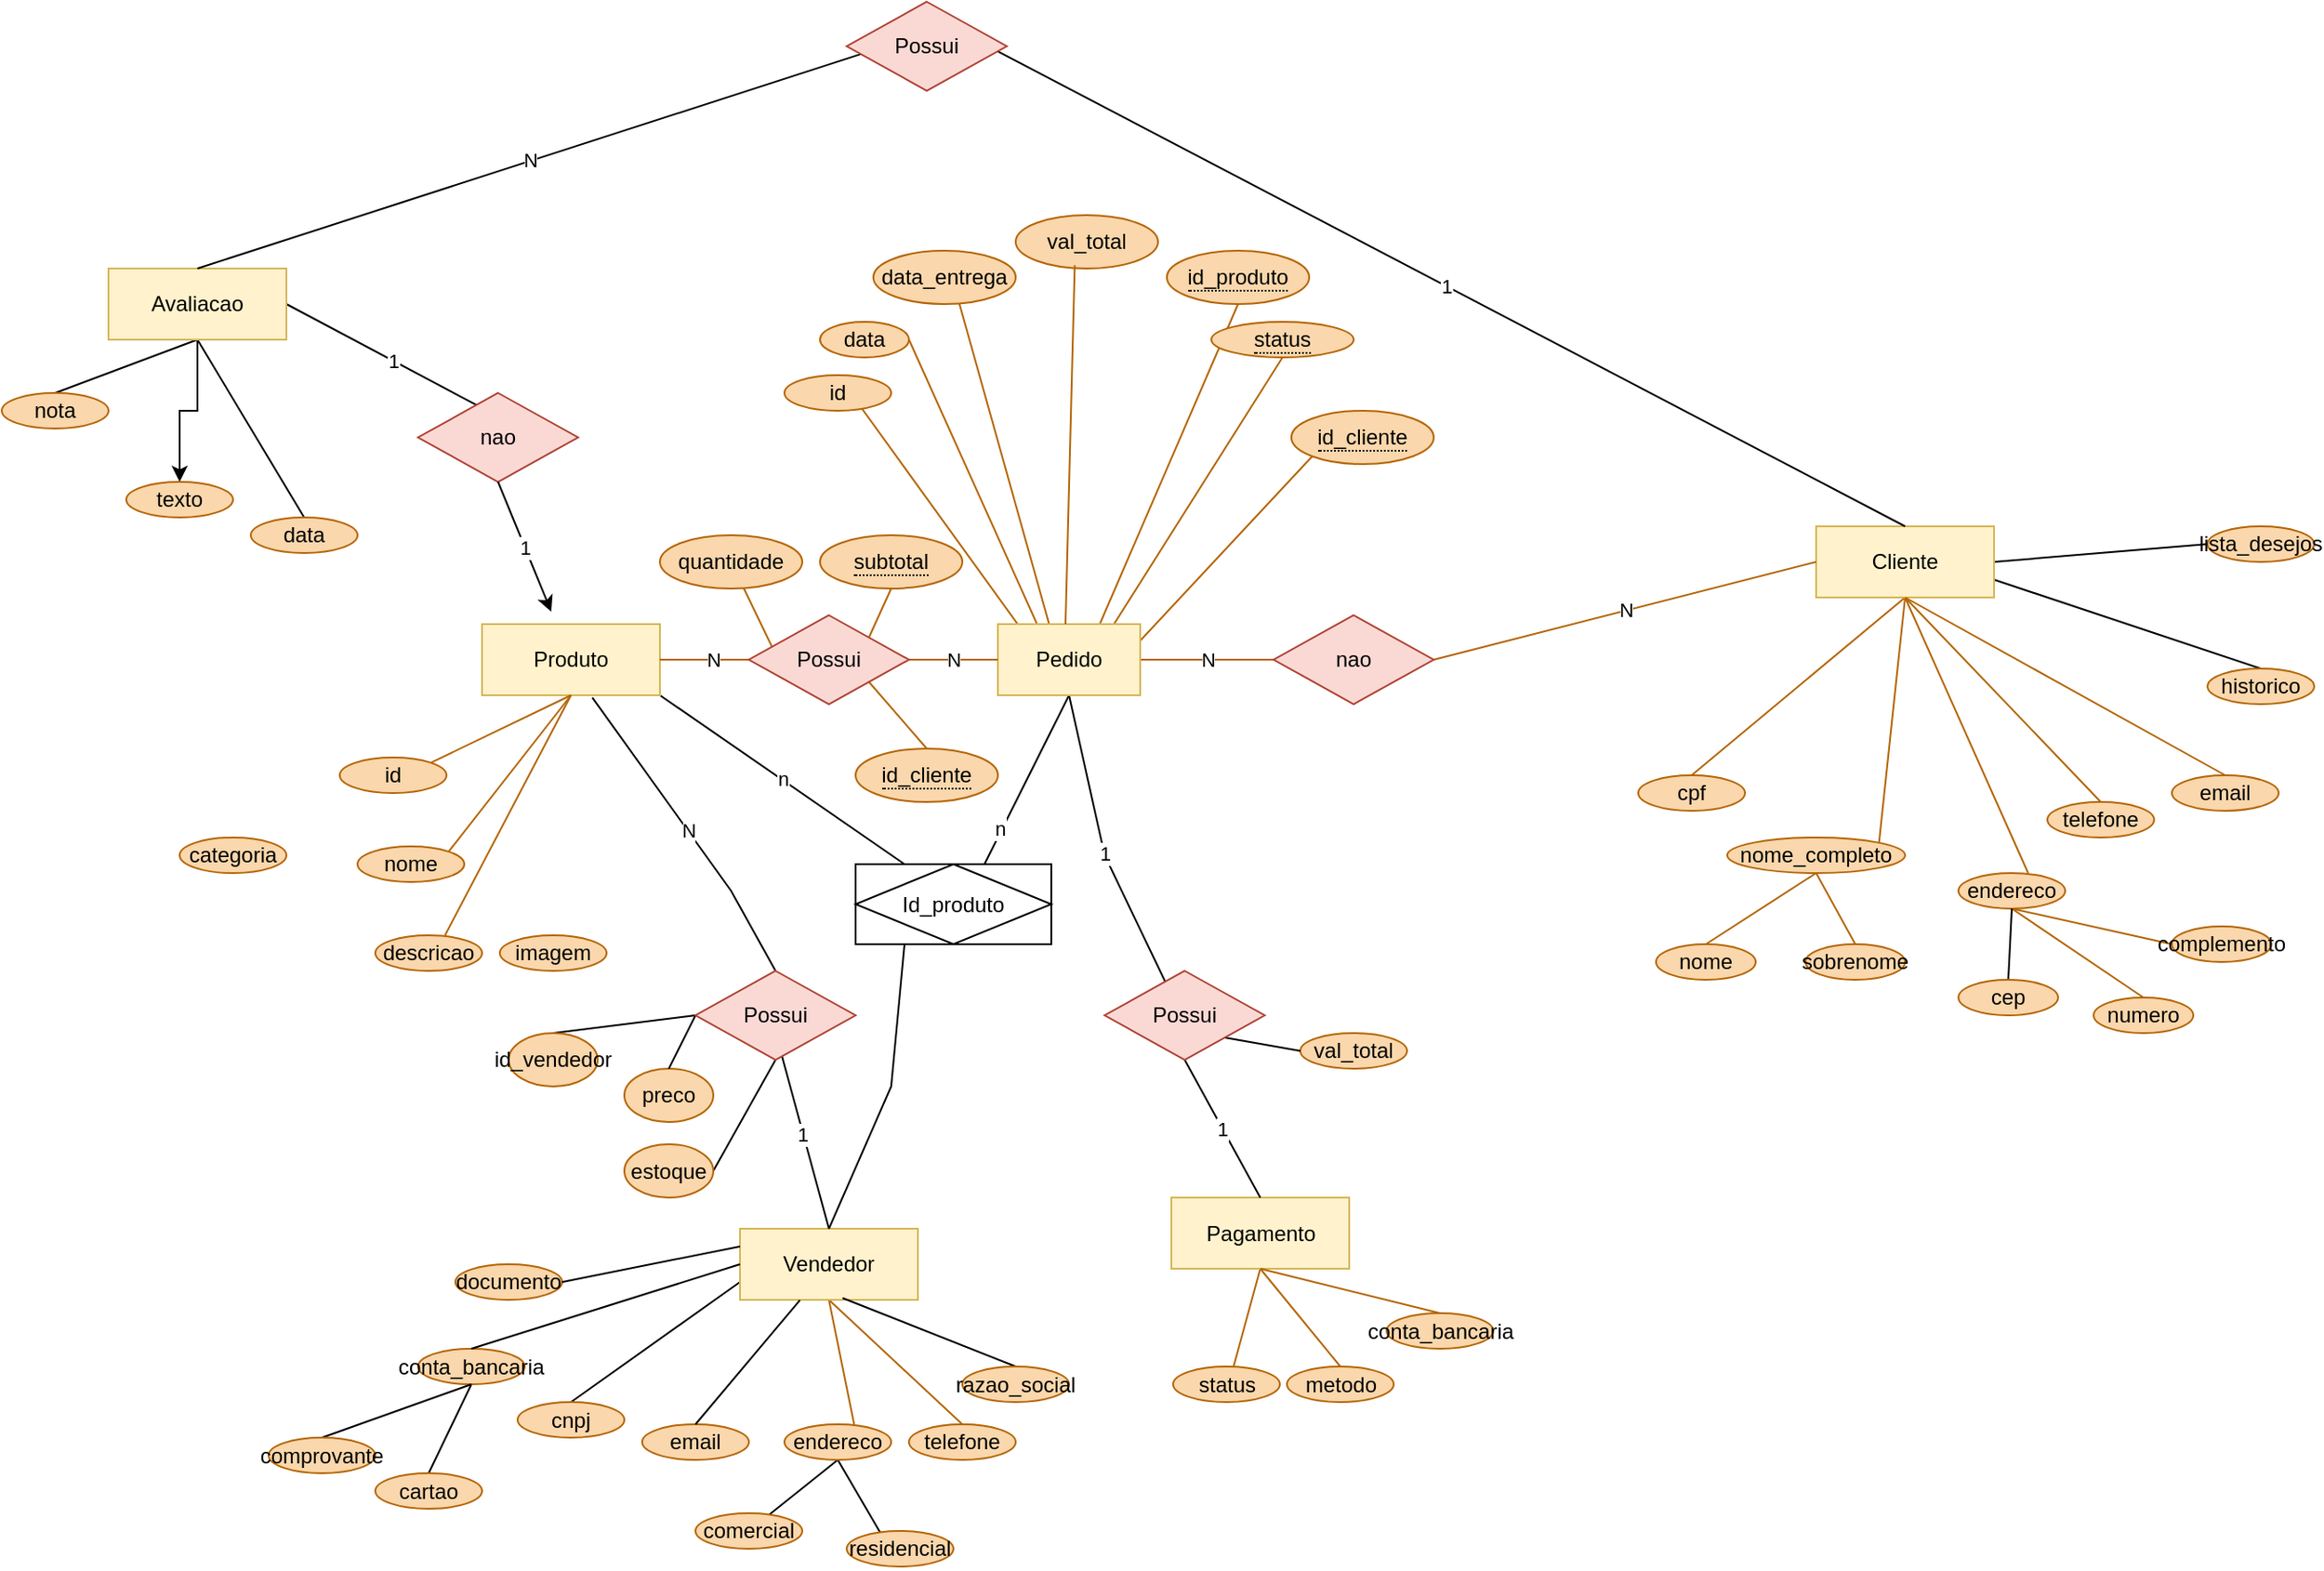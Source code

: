 <mxfile version="28.0.9">
  <diagram name="Página-1" id="e4Tl7MBycEwpcwEomKlD">
    <mxGraphModel dx="1603" dy="917" grid="1" gridSize="10" guides="1" tooltips="1" connect="1" arrows="1" fold="1" page="1" pageScale="1" pageWidth="827" pageHeight="1169" math="0" shadow="0">
      <root>
        <mxCell id="0" />
        <mxCell id="1" parent="0" />
        <mxCell id="Q8Y287YrC9rMIxVzbddP-2" style="rounded=0;orthogonalLoop=1;jettySize=auto;html=1;exitX=0.5;exitY=1;exitDx=0;exitDy=0;entryX=1;entryY=0;entryDx=0;entryDy=0;endArrow=none;endFill=0;fillColor=#fad7ac;strokeColor=#b46504;" edge="1" parent="1" source="Q8Y287YrC9rMIxVzbddP-3" target="Q8Y287YrC9rMIxVzbddP-4">
          <mxGeometry relative="1" as="geometry" />
        </mxCell>
        <mxCell id="Q8Y287YrC9rMIxVzbddP-163" value="n" style="rounded=0;orthogonalLoop=1;jettySize=auto;html=1;exitX=1;exitY=1;exitDx=0;exitDy=0;entryX=0.25;entryY=0;entryDx=0;entryDy=0;endArrow=none;endFill=0;" edge="1" parent="1" source="Q8Y287YrC9rMIxVzbddP-3" target="Q8Y287YrC9rMIxVzbddP-175">
          <mxGeometry relative="1" as="geometry">
            <mxPoint x="665" y="555" as="targetPoint" />
          </mxGeometry>
        </mxCell>
        <mxCell id="Q8Y287YrC9rMIxVzbddP-3" value="Produto" style="whiteSpace=wrap;html=1;align=center;fillColor=#fff2cc;strokeColor=#d6b656;" vertex="1" parent="1">
          <mxGeometry x="450" y="410" width="100" height="40" as="geometry" />
        </mxCell>
        <mxCell id="Q8Y287YrC9rMIxVzbddP-4" value="nome" style="ellipse;whiteSpace=wrap;html=1;align=center;fillColor=#fad7ac;strokeColor=#b46504;" vertex="1" parent="1">
          <mxGeometry x="380" y="535" width="60" height="20" as="geometry" />
        </mxCell>
        <mxCell id="Q8Y287YrC9rMIxVzbddP-5" value="descricao" style="ellipse;whiteSpace=wrap;html=1;align=center;fillColor=#fad7ac;strokeColor=#b46504;" vertex="1" parent="1">
          <mxGeometry x="390" y="585" width="60" height="20" as="geometry" />
        </mxCell>
        <mxCell id="Q8Y287YrC9rMIxVzbddP-6" value="preco" style="ellipse;whiteSpace=wrap;html=1;align=center;fillColor=#fad7ac;strokeColor=#b46504;direction=south;" vertex="1" parent="1">
          <mxGeometry x="530" y="660" width="50" height="30" as="geometry" />
        </mxCell>
        <mxCell id="Q8Y287YrC9rMIxVzbddP-7" style="rounded=0;orthogonalLoop=1;jettySize=auto;html=1;exitX=0.5;exitY=1;exitDx=0;exitDy=0;entryX=0.653;entryY=0;entryDx=0;entryDy=0;entryPerimeter=0;endArrow=none;endFill=0;fillColor=#fad7ac;strokeColor=#b46504;" edge="1" parent="1" source="Q8Y287YrC9rMIxVzbddP-3" target="Q8Y287YrC9rMIxVzbddP-5">
          <mxGeometry relative="1" as="geometry" />
        </mxCell>
        <mxCell id="Q8Y287YrC9rMIxVzbddP-8" style="rounded=0;orthogonalLoop=1;jettySize=auto;html=1;exitX=0.5;exitY=1;exitDx=0;exitDy=0;endArrow=none;endFill=0;entryX=1;entryY=0;entryDx=0;entryDy=0;fillColor=#fad7ac;strokeColor=#b46504;" edge="1" parent="1" source="Q8Y287YrC9rMIxVzbddP-3" target="Q8Y287YrC9rMIxVzbddP-59">
          <mxGeometry relative="1" as="geometry">
            <mxPoint x="380" y="480" as="targetPoint" />
          </mxGeometry>
        </mxCell>
        <mxCell id="Q8Y287YrC9rMIxVzbddP-9" style="rounded=0;orthogonalLoop=1;jettySize=auto;html=1;exitX=0.5;exitY=1;exitDx=0;exitDy=0;entryX=1;entryY=0;entryDx=0;entryDy=0;endArrow=none;endFill=0;fillColor=#fad7ac;strokeColor=#b46504;" edge="1" parent="1" source="Q8Y287YrC9rMIxVzbddP-13" target="Q8Y287YrC9rMIxVzbddP-16">
          <mxGeometry relative="1" as="geometry" />
        </mxCell>
        <mxCell id="Q8Y287YrC9rMIxVzbddP-10" style="rounded=0;orthogonalLoop=1;jettySize=auto;html=1;exitX=0.5;exitY=1;exitDx=0;exitDy=0;entryX=0.653;entryY=0;entryDx=0;entryDy=0;entryPerimeter=0;endArrow=none;endFill=0;fillColor=#fad7ac;strokeColor=#b46504;" edge="1" parent="1" source="Q8Y287YrC9rMIxVzbddP-13" target="Q8Y287YrC9rMIxVzbddP-19">
          <mxGeometry relative="1" as="geometry" />
        </mxCell>
        <mxCell id="Q8Y287YrC9rMIxVzbddP-11" style="rounded=0;orthogonalLoop=1;jettySize=auto;html=1;exitX=0.5;exitY=1;exitDx=0;exitDy=0;entryX=0.5;entryY=0;entryDx=0;entryDy=0;endArrow=none;endFill=0;fillColor=#fad7ac;strokeColor=#b46504;" edge="1" parent="1" source="Q8Y287YrC9rMIxVzbddP-13" target="Q8Y287YrC9rMIxVzbddP-21">
          <mxGeometry relative="1" as="geometry" />
        </mxCell>
        <mxCell id="Q8Y287YrC9rMIxVzbddP-12" style="rounded=0;orthogonalLoop=1;jettySize=auto;html=1;exitX=0.5;exitY=1;exitDx=0;exitDy=0;entryX=0.5;entryY=0;entryDx=0;entryDy=0;endArrow=none;endFill=0;fillColor=#fad7ac;strokeColor=#b46504;" edge="1" parent="1" source="Q8Y287YrC9rMIxVzbddP-13" target="Q8Y287YrC9rMIxVzbddP-20">
          <mxGeometry relative="1" as="geometry" />
        </mxCell>
        <mxCell id="Q8Y287YrC9rMIxVzbddP-173" style="rounded=0;orthogonalLoop=1;jettySize=auto;html=1;exitX=1;exitY=0.5;exitDx=0;exitDy=0;entryX=0;entryY=0.5;entryDx=0;entryDy=0;endArrow=none;endFill=0;" edge="1" parent="1" source="Q8Y287YrC9rMIxVzbddP-13" target="Q8Y287YrC9rMIxVzbddP-171">
          <mxGeometry relative="1" as="geometry" />
        </mxCell>
        <mxCell id="Q8Y287YrC9rMIxVzbddP-174" style="rounded=0;orthogonalLoop=1;jettySize=auto;html=1;exitX=1;exitY=0.75;exitDx=0;exitDy=0;entryX=0.5;entryY=0;entryDx=0;entryDy=0;endArrow=none;endFill=0;" edge="1" parent="1" source="Q8Y287YrC9rMIxVzbddP-13" target="Q8Y287YrC9rMIxVzbddP-170">
          <mxGeometry relative="1" as="geometry" />
        </mxCell>
        <mxCell id="Q8Y287YrC9rMIxVzbddP-13" value="Cliente" style="whiteSpace=wrap;html=1;align=center;fillColor=#fff2cc;strokeColor=#d6b656;" vertex="1" parent="1">
          <mxGeometry x="1200" y="355" width="100" height="40" as="geometry" />
        </mxCell>
        <mxCell id="Q8Y287YrC9rMIxVzbddP-14" style="rounded=0;orthogonalLoop=1;jettySize=auto;html=1;exitX=0.5;exitY=1;exitDx=0;exitDy=0;entryX=0.5;entryY=0;entryDx=0;entryDy=0;endArrow=none;endFill=0;fillColor=#fad7ac;strokeColor=#b46504;" edge="1" parent="1" source="Q8Y287YrC9rMIxVzbddP-16" target="Q8Y287YrC9rMIxVzbddP-22">
          <mxGeometry relative="1" as="geometry" />
        </mxCell>
        <mxCell id="Q8Y287YrC9rMIxVzbddP-15" style="rounded=0;orthogonalLoop=1;jettySize=auto;html=1;exitX=0.5;exitY=1;exitDx=0;exitDy=0;entryX=0.5;entryY=0;entryDx=0;entryDy=0;endArrow=none;endFill=0;fillColor=#fad7ac;strokeColor=#b46504;" edge="1" parent="1" source="Q8Y287YrC9rMIxVzbddP-16" target="Q8Y287YrC9rMIxVzbddP-23">
          <mxGeometry relative="1" as="geometry" />
        </mxCell>
        <mxCell id="Q8Y287YrC9rMIxVzbddP-16" value="nome_completo" style="ellipse;whiteSpace=wrap;html=1;align=center;fillColor=#fad7ac;strokeColor=#b46504;" vertex="1" parent="1">
          <mxGeometry x="1150" y="530" width="100" height="20" as="geometry" />
        </mxCell>
        <mxCell id="Q8Y287YrC9rMIxVzbddP-17" style="rounded=0;orthogonalLoop=1;jettySize=auto;html=1;exitX=0.5;exitY=1;exitDx=0;exitDy=0;entryX=0.5;entryY=0;entryDx=0;entryDy=0;endArrow=none;endFill=0;fillColor=#fad7ac;strokeColor=#b46504;" edge="1" parent="1" source="Q8Y287YrC9rMIxVzbddP-19" target="Q8Y287YrC9rMIxVzbddP-26">
          <mxGeometry relative="1" as="geometry" />
        </mxCell>
        <mxCell id="Q8Y287YrC9rMIxVzbddP-18" style="rounded=0;orthogonalLoop=1;jettySize=auto;html=1;exitX=0.5;exitY=1;exitDx=0;exitDy=0;entryX=0;entryY=0.5;entryDx=0;entryDy=0;endArrow=none;endFill=0;fillColor=#fad7ac;strokeColor=#b46504;" edge="1" parent="1" source="Q8Y287YrC9rMIxVzbddP-19" target="Q8Y287YrC9rMIxVzbddP-25">
          <mxGeometry relative="1" as="geometry" />
        </mxCell>
        <mxCell id="Q8Y287YrC9rMIxVzbddP-19" value="endereco" style="ellipse;whiteSpace=wrap;html=1;align=center;fillColor=#fad7ac;strokeColor=#b46504;" vertex="1" parent="1">
          <mxGeometry x="1280" y="550" width="60" height="20" as="geometry" />
        </mxCell>
        <mxCell id="Q8Y287YrC9rMIxVzbddP-20" value="telefone" style="ellipse;whiteSpace=wrap;html=1;align=center;fillColor=#fad7ac;strokeColor=#b46504;" vertex="1" parent="1">
          <mxGeometry x="1330" y="510" width="60" height="20" as="geometry" />
        </mxCell>
        <mxCell id="Q8Y287YrC9rMIxVzbddP-21" value="cpf" style="ellipse;whiteSpace=wrap;html=1;align=center;fillColor=#fad7ac;strokeColor=#b46504;" vertex="1" parent="1">
          <mxGeometry x="1100" y="495" width="60" height="20" as="geometry" />
        </mxCell>
        <mxCell id="Q8Y287YrC9rMIxVzbddP-22" value="nome" style="ellipse;whiteSpace=wrap;html=1;align=center;fillColor=#fad7ac;strokeColor=#b46504;" vertex="1" parent="1">
          <mxGeometry x="1110" y="590" width="56" height="20" as="geometry" />
        </mxCell>
        <mxCell id="Q8Y287YrC9rMIxVzbddP-23" value="sobrenome" style="ellipse;whiteSpace=wrap;html=1;align=center;fillColor=#fad7ac;strokeColor=#b46504;" vertex="1" parent="1">
          <mxGeometry x="1194" y="590" width="56" height="20" as="geometry" />
        </mxCell>
        <mxCell id="Q8Y287YrC9rMIxVzbddP-132" style="rounded=0;orthogonalLoop=1;jettySize=auto;html=1;exitX=0.5;exitY=0;exitDx=0;exitDy=0;entryX=0.5;entryY=1;entryDx=0;entryDy=0;endArrow=none;endFill=0;" edge="1" parent="1" source="Q8Y287YrC9rMIxVzbddP-24" target="Q8Y287YrC9rMIxVzbddP-19">
          <mxGeometry relative="1" as="geometry" />
        </mxCell>
        <mxCell id="Q8Y287YrC9rMIxVzbddP-24" value="cep" style="ellipse;whiteSpace=wrap;html=1;align=center;fillColor=#fad7ac;strokeColor=#b46504;" vertex="1" parent="1">
          <mxGeometry x="1280" y="610" width="56" height="20" as="geometry" />
        </mxCell>
        <mxCell id="Q8Y287YrC9rMIxVzbddP-25" value="complemento" style="ellipse;whiteSpace=wrap;html=1;align=center;fillColor=#fad7ac;strokeColor=#b46504;" vertex="1" parent="1">
          <mxGeometry x="1400" y="580" width="56" height="20" as="geometry" />
        </mxCell>
        <mxCell id="Q8Y287YrC9rMIxVzbddP-26" value="numero" style="ellipse;whiteSpace=wrap;html=1;align=center;fillColor=#fad7ac;strokeColor=#b46504;" vertex="1" parent="1">
          <mxGeometry x="1356" y="620" width="56" height="20" as="geometry" />
        </mxCell>
        <mxCell id="Q8Y287YrC9rMIxVzbddP-28" value="email" style="ellipse;whiteSpace=wrap;html=1;align=center;fillColor=#fad7ac;strokeColor=#b46504;" vertex="1" parent="1">
          <mxGeometry x="1400" y="495" width="60" height="20" as="geometry" />
        </mxCell>
        <mxCell id="Q8Y287YrC9rMIxVzbddP-29" style="rounded=0;orthogonalLoop=1;jettySize=auto;html=1;exitX=0.5;exitY=1;exitDx=0;exitDy=0;endArrow=none;endFill=0;fillColor=#fad7ac;strokeColor=#b46504;entryX=0.5;entryY=0;entryDx=0;entryDy=0;" edge="1" parent="1" source="Q8Y287YrC9rMIxVzbddP-13" target="Q8Y287YrC9rMIxVzbddP-28">
          <mxGeometry relative="1" as="geometry">
            <mxPoint x="1232" y="462" as="targetPoint" />
          </mxGeometry>
        </mxCell>
        <mxCell id="Q8Y287YrC9rMIxVzbddP-30" style="rounded=0;orthogonalLoop=1;jettySize=auto;html=1;exitX=0.5;exitY=1;exitDx=0;exitDy=0;entryX=0.5;entryY=0;entryDx=0;entryDy=0;endArrow=none;endFill=0;fillColor=#fad7ac;strokeColor=#b46504;" edge="1" parent="1" source="Q8Y287YrC9rMIxVzbddP-37" target="Q8Y287YrC9rMIxVzbddP-38">
          <mxGeometry relative="1" as="geometry" />
        </mxCell>
        <mxCell id="Q8Y287YrC9rMIxVzbddP-31" style="rounded=0;orthogonalLoop=1;jettySize=auto;html=1;exitX=0.5;exitY=1;exitDx=0;exitDy=0;entryX=0.5;entryY=0;entryDx=0;entryDy=0;endArrow=none;endFill=0;fillColor=#fad7ac;strokeColor=#b46504;" edge="1" parent="1" source="Q8Y287YrC9rMIxVzbddP-37" target="Q8Y287YrC9rMIxVzbddP-39">
          <mxGeometry relative="1" as="geometry">
            <mxPoint x="830" y="410" as="targetPoint" />
          </mxGeometry>
        </mxCell>
        <mxCell id="Q8Y287YrC9rMIxVzbddP-32" style="rounded=0;orthogonalLoop=1;jettySize=auto;html=1;exitX=0.5;exitY=1;exitDx=0;exitDy=0;entryX=0.5;entryY=0;entryDx=0;entryDy=0;endArrow=none;endFill=0;fillColor=#fad7ac;strokeColor=#b46504;" edge="1" parent="1" source="Q8Y287YrC9rMIxVzbddP-37" target="Q8Y287YrC9rMIxVzbddP-40">
          <mxGeometry relative="1" as="geometry" />
        </mxCell>
        <mxCell id="Q8Y287YrC9rMIxVzbddP-33" style="rounded=0;orthogonalLoop=1;jettySize=auto;html=1;exitX=0.5;exitY=1;exitDx=0;exitDy=0;entryX=0.5;entryY=1;entryDx=0;entryDy=0;endArrow=none;endFill=0;fillColor=#fad7ac;strokeColor=#b46504;" edge="1" parent="1" source="Q8Y287YrC9rMIxVzbddP-37" target="Q8Y287YrC9rMIxVzbddP-43">
          <mxGeometry relative="1" as="geometry">
            <Array as="points" />
          </mxGeometry>
        </mxCell>
        <mxCell id="Q8Y287YrC9rMIxVzbddP-34" style="rounded=0;orthogonalLoop=1;jettySize=auto;html=1;exitX=0.875;exitY=0.5;exitDx=0;exitDy=0;entryX=0;entryY=1;entryDx=0;entryDy=0;endArrow=none;endFill=0;exitPerimeter=0;fillColor=#fad7ac;strokeColor=#b46504;" edge="1" parent="1" source="Q8Y287YrC9rMIxVzbddP-37" target="Q8Y287YrC9rMIxVzbddP-44">
          <mxGeometry relative="1" as="geometry" />
        </mxCell>
        <mxCell id="Q8Y287YrC9rMIxVzbddP-35" style="rounded=0;orthogonalLoop=1;jettySize=auto;html=1;exitX=0.5;exitY=1;exitDx=0;exitDy=0;entryX=0.5;entryY=1;entryDx=0;entryDy=0;endArrow=none;endFill=0;fillColor=#fad7ac;strokeColor=#b46504;" edge="1" parent="1" source="Q8Y287YrC9rMIxVzbddP-37" target="Q8Y287YrC9rMIxVzbddP-45">
          <mxGeometry relative="1" as="geometry" />
        </mxCell>
        <mxCell id="Q8Y287YrC9rMIxVzbddP-36" value="N" style="rounded=0;orthogonalLoop=1;jettySize=auto;html=1;exitX=1;exitY=0.5;exitDx=0;exitDy=0;entryX=0;entryY=0.5;entryDx=0;entryDy=0;endArrow=none;endFill=0;fillColor=#fad7ac;strokeColor=#b46504;" edge="1" parent="1" source="Q8Y287YrC9rMIxVzbddP-37" target="Q8Y287YrC9rMIxVzbddP-55">
          <mxGeometry relative="1" as="geometry" />
        </mxCell>
        <mxCell id="Q8Y287YrC9rMIxVzbddP-90" value="1" style="rounded=0;orthogonalLoop=1;jettySize=auto;html=1;exitX=0.5;exitY=1;exitDx=0;exitDy=0;entryX=0.432;entryY=0.323;entryDx=0;entryDy=0;endArrow=none;endFill=0;entryPerimeter=0;" edge="1" parent="1" source="Q8Y287YrC9rMIxVzbddP-37" target="Q8Y287YrC9rMIxVzbddP-98">
          <mxGeometry relative="1" as="geometry">
            <Array as="points">
              <mxPoint x="800" y="540" />
            </Array>
          </mxGeometry>
        </mxCell>
        <mxCell id="Q8Y287YrC9rMIxVzbddP-112" value="N" style="rounded=0;orthogonalLoop=1;jettySize=auto;html=1;exitX=0.62;exitY=1.032;exitDx=0;exitDy=0;entryX=0.5;entryY=0;entryDx=0;entryDy=0;endArrow=none;endFill=0;exitPerimeter=0;" edge="1" parent="1" source="Q8Y287YrC9rMIxVzbddP-3" target="Q8Y287YrC9rMIxVzbddP-103">
          <mxGeometry relative="1" as="geometry">
            <Array as="points">
              <mxPoint x="590" y="560" />
            </Array>
          </mxGeometry>
        </mxCell>
        <mxCell id="Q8Y287YrC9rMIxVzbddP-162" value="n" style="rounded=0;orthogonalLoop=1;jettySize=auto;html=1;exitX=0.5;exitY=1;exitDx=0;exitDy=0;entryX=0.636;entryY=0.111;entryDx=0;entryDy=0;endArrow=none;endFill=0;entryPerimeter=0;" edge="1" parent="1" source="Q8Y287YrC9rMIxVzbddP-37" target="Q8Y287YrC9rMIxVzbddP-175">
          <mxGeometry x="0.528" y="-1" relative="1" as="geometry">
            <mxPoint x="755" y="555" as="targetPoint" />
            <mxPoint y="-1" as="offset" />
          </mxGeometry>
        </mxCell>
        <mxCell id="Q8Y287YrC9rMIxVzbddP-37" value="Pedido" style="whiteSpace=wrap;html=1;align=center;fillColor=#fff2cc;strokeColor=#d6b656;" vertex="1" parent="1">
          <mxGeometry x="740" y="410" width="80" height="40" as="geometry" />
        </mxCell>
        <mxCell id="Q8Y287YrC9rMIxVzbddP-38" value="id" style="ellipse;whiteSpace=wrap;html=1;align=center;fillColor=#fad7ac;strokeColor=#b46504;" vertex="1" parent="1">
          <mxGeometry x="620" y="270" width="60" height="20" as="geometry" />
        </mxCell>
        <mxCell id="Q8Y287YrC9rMIxVzbddP-39" value="data" style="ellipse;whiteSpace=wrap;html=1;align=center;fillColor=#fad7ac;strokeColor=#b46504;direction=south;" vertex="1" parent="1">
          <mxGeometry x="640" y="240" width="50" height="20" as="geometry" />
        </mxCell>
        <mxCell id="Q8Y287YrC9rMIxVzbddP-40" value="data_entrega" style="ellipse;whiteSpace=wrap;html=1;align=center;fillColor=#fad7ac;strokeColor=#b46504;" vertex="1" parent="1">
          <mxGeometry x="670" y="200" width="80" height="30" as="geometry" />
        </mxCell>
        <mxCell id="Q8Y287YrC9rMIxVzbddP-41" value="val_total" style="ellipse;whiteSpace=wrap;html=1;align=center;fillColor=#fad7ac;strokeColor=#b46504;" vertex="1" parent="1">
          <mxGeometry x="750" y="180" width="80" height="30" as="geometry" />
        </mxCell>
        <mxCell id="Q8Y287YrC9rMIxVzbddP-42" value="quantidade" style="ellipse;whiteSpace=wrap;html=1;align=center;fillColor=#fad7ac;strokeColor=#b46504;" vertex="1" parent="1">
          <mxGeometry x="550" y="360" width="80" height="30" as="geometry" />
        </mxCell>
        <mxCell id="Q8Y287YrC9rMIxVzbddP-43" value="&lt;span style=&quot;border-bottom: 1px dotted&quot;&gt;status&lt;/span&gt;" style="ellipse;whiteSpace=wrap;html=1;align=center;fillColor=#fad7ac;strokeColor=#b46504;" vertex="1" parent="1">
          <mxGeometry x="860" y="240" width="80" height="20" as="geometry" />
        </mxCell>
        <mxCell id="Q8Y287YrC9rMIxVzbddP-44" value="&lt;span style=&quot;border-bottom: 1px dotted&quot;&gt;id_cliente&lt;/span&gt;" style="ellipse;whiteSpace=wrap;html=1;align=center;fillColor=#fad7ac;strokeColor=#b46504;" vertex="1" parent="1">
          <mxGeometry x="905" y="290" width="80" height="30" as="geometry" />
        </mxCell>
        <mxCell id="Q8Y287YrC9rMIxVzbddP-45" value="&lt;span style=&quot;border-bottom: 1px dotted&quot;&gt;id_produto&lt;/span&gt;" style="ellipse;whiteSpace=wrap;html=1;align=center;fillColor=#fad7ac;strokeColor=#b46504;" vertex="1" parent="1">
          <mxGeometry x="835" y="200" width="80" height="30" as="geometry" />
        </mxCell>
        <mxCell id="Q8Y287YrC9rMIxVzbddP-46" style="rounded=0;orthogonalLoop=1;jettySize=auto;html=1;entryX=0.415;entryY=0.94;entryDx=0;entryDy=0;entryPerimeter=0;endArrow=none;endFill=0;fillColor=#fad7ac;strokeColor=#b46504;" edge="1" parent="1" target="Q8Y287YrC9rMIxVzbddP-41">
          <mxGeometry relative="1" as="geometry">
            <mxPoint x="778" y="410" as="sourcePoint" />
          </mxGeometry>
        </mxCell>
        <mxCell id="Q8Y287YrC9rMIxVzbddP-47" value="N" style="rounded=0;orthogonalLoop=1;jettySize=auto;html=1;exitX=1;exitY=0.5;exitDx=0;exitDy=0;entryX=0;entryY=0.5;entryDx=0;entryDy=0;endArrow=none;endFill=0;fillColor=#fad7ac;strokeColor=#b46504;" edge="1" parent="1" source="Q8Y287YrC9rMIxVzbddP-53" target="Q8Y287YrC9rMIxVzbddP-37">
          <mxGeometry relative="1" as="geometry" />
        </mxCell>
        <mxCell id="Q8Y287YrC9rMIxVzbddP-48" value="N" style="rounded=0;orthogonalLoop=1;jettySize=auto;html=1;exitX=0;exitY=0.5;exitDx=0;exitDy=0;entryX=1;entryY=0.5;entryDx=0;entryDy=0;endArrow=none;endFill=0;fillColor=#fad7ac;strokeColor=#b46504;" edge="1" parent="1" source="Q8Y287YrC9rMIxVzbddP-53" target="Q8Y287YrC9rMIxVzbddP-3">
          <mxGeometry x="-0.2" relative="1" as="geometry">
            <Array as="points">
              <mxPoint x="580" y="430" />
            </Array>
            <mxPoint as="offset" />
          </mxGeometry>
        </mxCell>
        <mxCell id="Q8Y287YrC9rMIxVzbddP-50" style="rounded=0;orthogonalLoop=1;jettySize=auto;html=1;exitX=0;exitY=1;exitDx=0;exitDy=0;endArrow=none;endFill=0;fillColor=#fad7ac;strokeColor=#b46504;" edge="1" parent="1" source="Q8Y287YrC9rMIxVzbddP-53" target="Q8Y287YrC9rMIxVzbddP-42">
          <mxGeometry relative="1" as="geometry" />
        </mxCell>
        <mxCell id="Q8Y287YrC9rMIxVzbddP-51" style="rounded=0;orthogonalLoop=1;jettySize=auto;html=1;exitX=1;exitY=1;exitDx=0;exitDy=0;entryX=0.5;entryY=0;entryDx=0;entryDy=0;endArrow=none;endFill=0;fillColor=#fad7ac;strokeColor=#b46504;" edge="1" parent="1" source="Q8Y287YrC9rMIxVzbddP-53" target="Q8Y287YrC9rMIxVzbddP-57">
          <mxGeometry relative="1" as="geometry" />
        </mxCell>
        <mxCell id="Q8Y287YrC9rMIxVzbddP-52" style="rounded=0;orthogonalLoop=1;jettySize=auto;html=1;exitX=1;exitY=0;exitDx=0;exitDy=0;entryX=0.5;entryY=1;entryDx=0;entryDy=0;endArrow=none;endFill=0;fillColor=#fad7ac;strokeColor=#b46504;" edge="1" parent="1" source="Q8Y287YrC9rMIxVzbddP-53" target="Q8Y287YrC9rMIxVzbddP-58">
          <mxGeometry relative="1" as="geometry" />
        </mxCell>
        <mxCell id="Q8Y287YrC9rMIxVzbddP-53" value="Possui" style="shape=rhombus;perimeter=rhombusPerimeter;whiteSpace=wrap;html=1;align=center;fillColor=#fad9d5;strokeColor=#ae4132;" vertex="1" parent="1">
          <mxGeometry x="600" y="405" width="90" height="50" as="geometry" />
        </mxCell>
        <mxCell id="Q8Y287YrC9rMIxVzbddP-54" value="N" style="rounded=0;orthogonalLoop=1;jettySize=auto;html=1;exitX=1;exitY=0.5;exitDx=0;exitDy=0;entryX=0;entryY=0.5;entryDx=0;entryDy=0;endArrow=none;endFill=0;fillColor=#fad7ac;strokeColor=#b46504;" edge="1" parent="1" source="Q8Y287YrC9rMIxVzbddP-55" target="Q8Y287YrC9rMIxVzbddP-13">
          <mxGeometry relative="1" as="geometry" />
        </mxCell>
        <mxCell id="Q8Y287YrC9rMIxVzbddP-55" value="nao" style="shape=rhombus;perimeter=rhombusPerimeter;whiteSpace=wrap;html=1;align=center;fillColor=#fad9d5;strokeColor=#ae4132;" vertex="1" parent="1">
          <mxGeometry x="895" y="405" width="90" height="50" as="geometry" />
        </mxCell>
        <mxCell id="Q8Y287YrC9rMIxVzbddP-57" value="&lt;span style=&quot;border-bottom: 1px dotted&quot;&gt;id_cliente&lt;/span&gt;" style="ellipse;whiteSpace=wrap;html=1;align=center;fillColor=#fad7ac;strokeColor=#b46504;" vertex="1" parent="1">
          <mxGeometry x="660" y="480" width="80" height="30" as="geometry" />
        </mxCell>
        <mxCell id="Q8Y287YrC9rMIxVzbddP-58" value="&lt;span style=&quot;border-bottom: 1px dotted&quot;&gt;subtotal&lt;/span&gt;" style="ellipse;whiteSpace=wrap;html=1;align=center;fillColor=#fad7ac;strokeColor=#b46504;" vertex="1" parent="1">
          <mxGeometry x="640" y="360" width="80" height="30" as="geometry" />
        </mxCell>
        <mxCell id="Q8Y287YrC9rMIxVzbddP-59" value="id" style="ellipse;whiteSpace=wrap;html=1;align=center;fillColor=#fad7ac;strokeColor=#b46504;" vertex="1" parent="1">
          <mxGeometry x="370" y="485" width="60" height="20" as="geometry" />
        </mxCell>
        <mxCell id="Q8Y287YrC9rMIxVzbddP-60" style="rounded=0;orthogonalLoop=1;jettySize=auto;html=1;exitX=0.5;exitY=1;exitDx=0;exitDy=0;endArrow=none;endFill=0;fillColor=#fad7ac;strokeColor=#b46504;" edge="1" source="Q8Y287YrC9rMIxVzbddP-63" parent="1">
          <mxGeometry relative="1" as="geometry">
            <mxPoint x="872.5" y="827.5" as="targetPoint" />
          </mxGeometry>
        </mxCell>
        <mxCell id="Q8Y287YrC9rMIxVzbddP-61" style="rounded=0;orthogonalLoop=1;jettySize=auto;html=1;exitX=0.5;exitY=1;exitDx=0;exitDy=0;entryX=0.653;entryY=0;entryDx=0;entryDy=0;entryPerimeter=0;endArrow=none;endFill=0;fillColor=#fad7ac;strokeColor=#b46504;" edge="1" source="Q8Y287YrC9rMIxVzbddP-68" parent="1">
          <mxGeometry relative="1" as="geometry">
            <mxPoint x="931.68" y="827.5" as="targetPoint" />
          </mxGeometry>
        </mxCell>
        <mxCell id="Q8Y287YrC9rMIxVzbddP-62" style="rounded=0;orthogonalLoop=1;jettySize=auto;html=1;exitX=0.5;exitY=1;exitDx=0;exitDy=0;entryX=0.5;entryY=0;entryDx=0;entryDy=0;endArrow=none;endFill=0;fillColor=#fad7ac;strokeColor=#b46504;" edge="1" source="Q8Y287YrC9rMIxVzbddP-63" target="Q8Y287YrC9rMIxVzbddP-68" parent="1">
          <mxGeometry relative="1" as="geometry" />
        </mxCell>
        <mxCell id="Q8Y287YrC9rMIxVzbddP-63" value="Pagamento" style="whiteSpace=wrap;html=1;align=center;fillColor=#fff2cc;strokeColor=#d6b656;" vertex="1" parent="1">
          <mxGeometry x="837.5" y="732.5" width="100" height="40" as="geometry" />
        </mxCell>
        <mxCell id="Q8Y287YrC9rMIxVzbddP-74" value="val_total" style="ellipse;whiteSpace=wrap;html=1;align=center;fillColor=#fad7ac;strokeColor=#b46504;" vertex="1" parent="1">
          <mxGeometry x="910" y="640" width="60" height="20" as="geometry" />
        </mxCell>
        <mxCell id="Q8Y287YrC9rMIxVzbddP-77" style="rounded=0;orthogonalLoop=1;jettySize=auto;html=1;exitX=0.5;exitY=1;exitDx=0;exitDy=0;entryX=0.653;entryY=0;entryDx=0;entryDy=0;entryPerimeter=0;endArrow=none;endFill=0;fillColor=#fad7ac;strokeColor=#b46504;" edge="1" source="Q8Y287YrC9rMIxVzbddP-79" target="Q8Y287YrC9rMIxVzbddP-82" parent="1">
          <mxGeometry relative="1" as="geometry" />
        </mxCell>
        <mxCell id="Q8Y287YrC9rMIxVzbddP-78" style="rounded=0;orthogonalLoop=1;jettySize=auto;html=1;exitX=0.5;exitY=1;exitDx=0;exitDy=0;entryX=0.5;entryY=0;entryDx=0;entryDy=0;endArrow=none;endFill=0;fillColor=#fad7ac;strokeColor=#b46504;" edge="1" source="Q8Y287YrC9rMIxVzbddP-79" target="Q8Y287YrC9rMIxVzbddP-83" parent="1">
          <mxGeometry relative="1" as="geometry" />
        </mxCell>
        <mxCell id="Q8Y287YrC9rMIxVzbddP-146" style="rounded=0;orthogonalLoop=1;jettySize=auto;html=1;exitX=0;exitY=0.75;exitDx=0;exitDy=0;entryX=0.5;entryY=0;entryDx=0;entryDy=0;endArrow=none;endFill=0;" edge="1" parent="1" source="Q8Y287YrC9rMIxVzbddP-79" target="Q8Y287YrC9rMIxVzbddP-139">
          <mxGeometry relative="1" as="geometry" />
        </mxCell>
        <mxCell id="Q8Y287YrC9rMIxVzbddP-164" value="1" style="rounded=0;orthogonalLoop=1;jettySize=auto;html=1;exitX=0.5;exitY=0;exitDx=0;exitDy=0;entryX=0.5;entryY=1;entryDx=0;entryDy=0;endArrow=none;endFill=0;" edge="1" parent="1" source="Q8Y287YrC9rMIxVzbddP-175">
          <mxGeometry relative="1" as="geometry">
            <mxPoint x="710" y="580" as="targetPoint" />
            <Array as="points" />
          </mxGeometry>
        </mxCell>
        <mxCell id="Q8Y287YrC9rMIxVzbddP-79" value="Vendedor" style="whiteSpace=wrap;html=1;align=center;fillColor=#fff2cc;strokeColor=#d6b656;" vertex="1" parent="1">
          <mxGeometry x="595" y="750" width="100" height="40" as="geometry" />
        </mxCell>
        <mxCell id="Q8Y287YrC9rMIxVzbddP-142" style="rounded=0;orthogonalLoop=1;jettySize=auto;html=1;exitX=0.5;exitY=1;exitDx=0;exitDy=0;endArrow=none;endFill=0;" edge="1" parent="1" source="Q8Y287YrC9rMIxVzbddP-82" target="Q8Y287YrC9rMIxVzbddP-134">
          <mxGeometry relative="1" as="geometry" />
        </mxCell>
        <mxCell id="Q8Y287YrC9rMIxVzbddP-143" style="rounded=0;orthogonalLoop=1;jettySize=auto;html=1;exitX=0.5;exitY=1;exitDx=0;exitDy=0;entryX=0.5;entryY=1;entryDx=0;entryDy=0;endArrow=none;endFill=0;" edge="1" parent="1" source="Q8Y287YrC9rMIxVzbddP-82" target="Q8Y287YrC9rMIxVzbddP-133">
          <mxGeometry relative="1" as="geometry" />
        </mxCell>
        <mxCell id="Q8Y287YrC9rMIxVzbddP-82" value="endereco" style="ellipse;whiteSpace=wrap;html=1;align=center;fillColor=#fad7ac;strokeColor=#b46504;" vertex="1" parent="1">
          <mxGeometry x="620" y="860" width="60" height="20" as="geometry" />
        </mxCell>
        <mxCell id="Q8Y287YrC9rMIxVzbddP-83" value="telefone" style="ellipse;whiteSpace=wrap;html=1;align=center;fillColor=#fad7ac;strokeColor=#b46504;" vertex="1" parent="1">
          <mxGeometry x="690" y="860" width="60" height="20" as="geometry" />
        </mxCell>
        <mxCell id="Q8Y287YrC9rMIxVzbddP-92" value="" style="rounded=0;orthogonalLoop=1;jettySize=auto;html=1;exitX=0.5;exitY=1;exitDx=0;exitDy=0;entryX=0.5;entryY=0;entryDx=0;entryDy=0;endArrow=none;endFill=0;fillColor=#fad7ac;strokeColor=#b46504;" edge="1" parent="1" source="Q8Y287YrC9rMIxVzbddP-63" target="Q8Y287YrC9rMIxVzbddP-93">
          <mxGeometry relative="1" as="geometry">
            <mxPoint x="882.5" y="727.5" as="sourcePoint" />
            <mxPoint x="931.68" y="827.5" as="targetPoint" />
          </mxGeometry>
        </mxCell>
        <mxCell id="Q8Y287YrC9rMIxVzbddP-68" value="metodo" style="ellipse;whiteSpace=wrap;html=1;align=center;fillColor=#fad7ac;strokeColor=#b46504;" vertex="1" parent="1">
          <mxGeometry x="902.5" y="827.5" width="60" height="20" as="geometry" />
        </mxCell>
        <mxCell id="Q8Y287YrC9rMIxVzbddP-93" value="conta_bancaria" style="ellipse;whiteSpace=wrap;html=1;align=center;fillColor=#fad7ac;strokeColor=#b46504;" vertex="1" parent="1">
          <mxGeometry x="958.5" y="797.5" width="60" height="20" as="geometry" />
        </mxCell>
        <mxCell id="Q8Y287YrC9rMIxVzbddP-95" value="status" style="ellipse;whiteSpace=wrap;html=1;align=center;fillColor=#fad7ac;strokeColor=#b46504;" vertex="1" parent="1">
          <mxGeometry x="838.5" y="827.5" width="60" height="20" as="geometry" />
        </mxCell>
        <mxCell id="Q8Y287YrC9rMIxVzbddP-111" style="rounded=0;orthogonalLoop=1;jettySize=auto;html=1;exitX=1;exitY=1;exitDx=0;exitDy=0;entryX=0;entryY=0.5;entryDx=0;entryDy=0;endArrow=none;endFill=0;" edge="1" parent="1" source="Q8Y287YrC9rMIxVzbddP-98" target="Q8Y287YrC9rMIxVzbddP-74">
          <mxGeometry relative="1" as="geometry" />
        </mxCell>
        <mxCell id="Q8Y287YrC9rMIxVzbddP-113" value="1" style="rounded=0;orthogonalLoop=1;jettySize=auto;html=1;exitX=0.5;exitY=1;exitDx=0;exitDy=0;entryX=0.5;entryY=0;entryDx=0;entryDy=0;endArrow=none;endFill=0;" edge="1" parent="1" source="Q8Y287YrC9rMIxVzbddP-98" target="Q8Y287YrC9rMIxVzbddP-63">
          <mxGeometry relative="1" as="geometry" />
        </mxCell>
        <mxCell id="Q8Y287YrC9rMIxVzbddP-98" value="Possui" style="shape=rhombus;perimeter=rhombusPerimeter;whiteSpace=wrap;html=1;align=center;fillColor=#fad9d5;strokeColor=#ae4132;" vertex="1" parent="1">
          <mxGeometry x="800" y="605" width="90" height="50" as="geometry" />
        </mxCell>
        <mxCell id="Q8Y287YrC9rMIxVzbddP-114" value="1" style="rounded=0;orthogonalLoop=1;jettySize=auto;html=1;exitX=0.51;exitY=0.76;exitDx=0;exitDy=0;entryX=0.5;entryY=0;entryDx=0;entryDy=0;endArrow=none;endFill=0;exitPerimeter=0;" edge="1" parent="1" source="Q8Y287YrC9rMIxVzbddP-103" target="Q8Y287YrC9rMIxVzbddP-79">
          <mxGeometry relative="1" as="geometry" />
        </mxCell>
        <mxCell id="Q8Y287YrC9rMIxVzbddP-155" style="rounded=0;orthogonalLoop=1;jettySize=auto;html=1;exitX=0;exitY=0.5;exitDx=0;exitDy=0;entryX=0;entryY=0.5;entryDx=0;entryDy=0;endArrow=none;endFill=0;" edge="1" parent="1" source="Q8Y287YrC9rMIxVzbddP-103" target="Q8Y287YrC9rMIxVzbddP-6">
          <mxGeometry relative="1" as="geometry" />
        </mxCell>
        <mxCell id="Q8Y287YrC9rMIxVzbddP-165" style="rounded=0;orthogonalLoop=1;jettySize=auto;html=1;exitX=0.5;exitY=1;exitDx=0;exitDy=0;entryX=0.5;entryY=0;entryDx=0;entryDy=0;endArrow=none;endFill=0;" edge="1" parent="1" source="Q8Y287YrC9rMIxVzbddP-103" target="Q8Y287YrC9rMIxVzbddP-158">
          <mxGeometry relative="1" as="geometry" />
        </mxCell>
        <mxCell id="Q8Y287YrC9rMIxVzbddP-166" style="rounded=0;orthogonalLoop=1;jettySize=auto;html=1;exitX=0;exitY=0.5;exitDx=0;exitDy=0;entryX=0;entryY=0.5;entryDx=0;entryDy=0;endArrow=none;endFill=0;" edge="1" parent="1" source="Q8Y287YrC9rMIxVzbddP-103" target="Q8Y287YrC9rMIxVzbddP-159">
          <mxGeometry relative="1" as="geometry" />
        </mxCell>
        <mxCell id="Q8Y287YrC9rMIxVzbddP-103" value="Possui" style="shape=rhombus;perimeter=rhombusPerimeter;whiteSpace=wrap;html=1;align=center;fillColor=#fad9d5;strokeColor=#ae4132;" vertex="1" parent="1">
          <mxGeometry x="570" y="605" width="90" height="50" as="geometry" />
        </mxCell>
        <mxCell id="Q8Y287YrC9rMIxVzbddP-120" style="edgeStyle=orthogonalEdgeStyle;rounded=0;orthogonalLoop=1;jettySize=auto;html=1;exitX=0.5;exitY=1;exitDx=0;exitDy=0;entryX=0.5;entryY=0;entryDx=0;entryDy=0;" edge="1" parent="1" source="Q8Y287YrC9rMIxVzbddP-116" target="Q8Y287YrC9rMIxVzbddP-118">
          <mxGeometry relative="1" as="geometry" />
        </mxCell>
        <mxCell id="Q8Y287YrC9rMIxVzbddP-121" style="rounded=0;orthogonalLoop=1;jettySize=auto;html=1;exitX=0.5;exitY=1;exitDx=0;exitDy=0;entryX=0.5;entryY=0;entryDx=0;entryDy=0;endArrow=none;endFill=0;" edge="1" parent="1" source="Q8Y287YrC9rMIxVzbddP-116" target="Q8Y287YrC9rMIxVzbddP-119">
          <mxGeometry relative="1" as="geometry" />
        </mxCell>
        <mxCell id="Q8Y287YrC9rMIxVzbddP-122" style="rounded=0;orthogonalLoop=1;jettySize=auto;html=1;exitX=0.5;exitY=1;exitDx=0;exitDy=0;entryX=0.5;entryY=0;entryDx=0;entryDy=0;endArrow=none;endFill=0;" edge="1" parent="1" source="Q8Y287YrC9rMIxVzbddP-116" target="Q8Y287YrC9rMIxVzbddP-117">
          <mxGeometry relative="1" as="geometry" />
        </mxCell>
        <mxCell id="Q8Y287YrC9rMIxVzbddP-123" value="1" style="rounded=0;orthogonalLoop=1;jettySize=auto;html=1;exitX=1;exitY=0.5;exitDx=0;exitDy=0;entryX=0.502;entryY=0.266;entryDx=0;entryDy=0;entryPerimeter=0;" edge="1" parent="1" source="Q8Y287YrC9rMIxVzbddP-116" target="Q8Y287YrC9rMIxVzbddP-125">
          <mxGeometry relative="1" as="geometry">
            <mxPoint x="450.0" y="340" as="targetPoint" />
          </mxGeometry>
        </mxCell>
        <mxCell id="Q8Y287YrC9rMIxVzbddP-116" value="Avaliacao" style="whiteSpace=wrap;html=1;align=center;fillColor=#fff2cc;strokeColor=#d6b656;" vertex="1" parent="1">
          <mxGeometry x="240" y="210" width="100" height="40" as="geometry" />
        </mxCell>
        <mxCell id="Q8Y287YrC9rMIxVzbddP-117" value="nota" style="ellipse;whiteSpace=wrap;html=1;align=center;fillColor=#fad7ac;strokeColor=#b46504;" vertex="1" parent="1">
          <mxGeometry x="180" y="280" width="60" height="20" as="geometry" />
        </mxCell>
        <mxCell id="Q8Y287YrC9rMIxVzbddP-118" value="texto" style="ellipse;whiteSpace=wrap;html=1;align=center;fillColor=#fad7ac;strokeColor=#b46504;" vertex="1" parent="1">
          <mxGeometry x="250" y="330" width="60" height="20" as="geometry" />
        </mxCell>
        <mxCell id="Q8Y287YrC9rMIxVzbddP-119" value="data" style="ellipse;whiteSpace=wrap;html=1;align=center;fillColor=#fad7ac;strokeColor=#b46504;" vertex="1" parent="1">
          <mxGeometry x="320" y="350" width="60" height="20" as="geometry" />
        </mxCell>
        <mxCell id="Q8Y287YrC9rMIxVzbddP-125" value="nao" style="shape=rhombus;perimeter=rhombusPerimeter;whiteSpace=wrap;html=1;align=center;fillColor=#fad9d5;strokeColor=#ae4132;" vertex="1" parent="1">
          <mxGeometry x="414" y="280" width="90" height="50" as="geometry" />
        </mxCell>
        <mxCell id="Q8Y287YrC9rMIxVzbddP-126" value="1" style="rounded=0;orthogonalLoop=1;jettySize=auto;html=1;exitX=0.5;exitY=1;exitDx=0;exitDy=0;entryX=0.389;entryY=-0.175;entryDx=0;entryDy=0;entryPerimeter=0;" edge="1" parent="1" source="Q8Y287YrC9rMIxVzbddP-125" target="Q8Y287YrC9rMIxVzbddP-3">
          <mxGeometry relative="1" as="geometry" />
        </mxCell>
        <mxCell id="Q8Y287YrC9rMIxVzbddP-130" value="N" style="rounded=0;orthogonalLoop=1;jettySize=auto;html=1;exitX=0.5;exitY=0;exitDx=0;exitDy=0;entryX=0.114;entryY=0.574;entryDx=0;entryDy=0;endArrow=none;endFill=0;entryPerimeter=0;" edge="1" parent="1" source="Q8Y287YrC9rMIxVzbddP-116" target="Q8Y287YrC9rMIxVzbddP-129">
          <mxGeometry relative="1" as="geometry">
            <mxPoint x="290" y="210" as="sourcePoint" />
            <mxPoint x="1100" y="410" as="targetPoint" />
          </mxGeometry>
        </mxCell>
        <mxCell id="Q8Y287YrC9rMIxVzbddP-131" value="1" style="rounded=0;orthogonalLoop=1;jettySize=auto;html=1;exitX=0.889;exitY=0.506;exitDx=0;exitDy=0;entryX=0.5;entryY=0;entryDx=0;entryDy=0;exitPerimeter=0;endArrow=none;endFill=0;" edge="1" parent="1" source="Q8Y287YrC9rMIxVzbddP-129" target="Q8Y287YrC9rMIxVzbddP-13">
          <mxGeometry relative="1" as="geometry" />
        </mxCell>
        <mxCell id="Q8Y287YrC9rMIxVzbddP-129" value="Possui" style="shape=rhombus;perimeter=rhombusPerimeter;whiteSpace=wrap;html=1;align=center;fillColor=#fad9d5;strokeColor=#ae4132;" vertex="1" parent="1">
          <mxGeometry x="655" y="60" width="90" height="50" as="geometry" />
        </mxCell>
        <mxCell id="Q8Y287YrC9rMIxVzbddP-133" value="residencial" style="ellipse;whiteSpace=wrap;html=1;align=center;fillColor=#fad7ac;strokeColor=#b46504;" vertex="1" parent="1">
          <mxGeometry x="655" y="920" width="60" height="20" as="geometry" />
        </mxCell>
        <mxCell id="Q8Y287YrC9rMIxVzbddP-134" value="comercial" style="ellipse;whiteSpace=wrap;html=1;align=center;fillColor=#fad7ac;strokeColor=#b46504;" vertex="1" parent="1">
          <mxGeometry x="570" y="910" width="60" height="20" as="geometry" />
        </mxCell>
        <mxCell id="Q8Y287YrC9rMIxVzbddP-144" style="rounded=0;orthogonalLoop=1;jettySize=auto;html=1;exitX=0.5;exitY=0;exitDx=0;exitDy=0;entryX=0.577;entryY=0.975;entryDx=0;entryDy=0;entryPerimeter=0;endArrow=none;endFill=0;" edge="1" parent="1" source="Q8Y287YrC9rMIxVzbddP-135" target="Q8Y287YrC9rMIxVzbddP-79">
          <mxGeometry relative="1" as="geometry" />
        </mxCell>
        <mxCell id="Q8Y287YrC9rMIxVzbddP-135" value="razao_social" style="ellipse;whiteSpace=wrap;html=1;align=center;fillColor=#fad7ac;strokeColor=#b46504;" vertex="1" parent="1">
          <mxGeometry x="720" y="827.5" width="60" height="20" as="geometry" />
        </mxCell>
        <mxCell id="Q8Y287YrC9rMIxVzbddP-136" value="email" style="ellipse;whiteSpace=wrap;html=1;align=center;fillColor=#fad7ac;strokeColor=#b46504;" vertex="1" parent="1">
          <mxGeometry x="540" y="860" width="60" height="20" as="geometry" />
        </mxCell>
        <mxCell id="Q8Y287YrC9rMIxVzbddP-139" value="cnpj" style="ellipse;whiteSpace=wrap;html=1;align=center;fillColor=#fad7ac;strokeColor=#b46504;" vertex="1" parent="1">
          <mxGeometry x="470" y="847.5" width="60" height="20" as="geometry" />
        </mxCell>
        <mxCell id="Q8Y287YrC9rMIxVzbddP-140" value="documento" style="ellipse;whiteSpace=wrap;html=1;align=center;fillColor=#fad7ac;strokeColor=#b46504;" vertex="1" parent="1">
          <mxGeometry x="435" y="770" width="60" height="20" as="geometry" />
        </mxCell>
        <mxCell id="Q8Y287YrC9rMIxVzbddP-153" style="rounded=0;orthogonalLoop=1;jettySize=auto;html=1;exitX=0.5;exitY=1;exitDx=0;exitDy=0;entryX=0.5;entryY=0;entryDx=0;entryDy=0;endArrow=none;endFill=0;" edge="1" parent="1" source="Q8Y287YrC9rMIxVzbddP-141" target="Q8Y287YrC9rMIxVzbddP-151">
          <mxGeometry relative="1" as="geometry" />
        </mxCell>
        <mxCell id="Q8Y287YrC9rMIxVzbddP-141" value="conta_bancaria" style="ellipse;whiteSpace=wrap;html=1;align=center;fillColor=#fad7ac;strokeColor=#b46504;" vertex="1" parent="1">
          <mxGeometry x="414" y="817.5" width="60" height="20" as="geometry" />
        </mxCell>
        <mxCell id="Q8Y287YrC9rMIxVzbddP-145" style="rounded=0;orthogonalLoop=1;jettySize=auto;html=1;exitX=0.5;exitY=0;exitDx=0;exitDy=0;endArrow=none;endFill=0;entryX=0.337;entryY=1.004;entryDx=0;entryDy=0;entryPerimeter=0;" edge="1" parent="1" source="Q8Y287YrC9rMIxVzbddP-136" target="Q8Y287YrC9rMIxVzbddP-79">
          <mxGeometry relative="1" as="geometry">
            <mxPoint x="640" y="790" as="targetPoint" />
          </mxGeometry>
        </mxCell>
        <mxCell id="Q8Y287YrC9rMIxVzbddP-147" style="rounded=0;orthogonalLoop=1;jettySize=auto;html=1;exitX=0.5;exitY=0;exitDx=0;exitDy=0;entryX=0;entryY=0.5;entryDx=0;entryDy=0;endArrow=none;endFill=0;" edge="1" parent="1" source="Q8Y287YrC9rMIxVzbddP-141" target="Q8Y287YrC9rMIxVzbddP-79">
          <mxGeometry relative="1" as="geometry" />
        </mxCell>
        <mxCell id="Q8Y287YrC9rMIxVzbddP-148" style="rounded=0;orthogonalLoop=1;jettySize=auto;html=1;exitX=1;exitY=0.5;exitDx=0;exitDy=0;entryX=0;entryY=0.25;entryDx=0;entryDy=0;endArrow=none;endFill=0;" edge="1" parent="1" source="Q8Y287YrC9rMIxVzbddP-140" target="Q8Y287YrC9rMIxVzbddP-79">
          <mxGeometry relative="1" as="geometry" />
        </mxCell>
        <mxCell id="Q8Y287YrC9rMIxVzbddP-150" style="rounded=0;orthogonalLoop=1;jettySize=auto;html=1;exitX=0.5;exitY=0;exitDx=0;exitDy=0;entryX=0.5;entryY=1;entryDx=0;entryDy=0;endArrow=none;endFill=0;" edge="1" parent="1" source="Q8Y287YrC9rMIxVzbddP-149" target="Q8Y287YrC9rMIxVzbddP-141">
          <mxGeometry relative="1" as="geometry" />
        </mxCell>
        <mxCell id="Q8Y287YrC9rMIxVzbddP-149" value="comprovante" style="ellipse;whiteSpace=wrap;html=1;align=center;fillColor=#fad7ac;strokeColor=#b46504;" vertex="1" parent="1">
          <mxGeometry x="330" y="867.5" width="60" height="20" as="geometry" />
        </mxCell>
        <mxCell id="Q8Y287YrC9rMIxVzbddP-151" value="cartao" style="ellipse;whiteSpace=wrap;html=1;align=center;fillColor=#fad7ac;strokeColor=#b46504;" vertex="1" parent="1">
          <mxGeometry x="390" y="887.5" width="60" height="20" as="geometry" />
        </mxCell>
        <mxCell id="Q8Y287YrC9rMIxVzbddP-156" value="imagem" style="ellipse;whiteSpace=wrap;html=1;align=center;fillColor=#fad7ac;strokeColor=#b46504;" vertex="1" parent="1">
          <mxGeometry x="460" y="585" width="60" height="20" as="geometry" />
        </mxCell>
        <mxCell id="Q8Y287YrC9rMIxVzbddP-157" value="categoria" style="ellipse;whiteSpace=wrap;html=1;align=center;fillColor=#fad7ac;strokeColor=#b46504;" vertex="1" parent="1">
          <mxGeometry x="280" y="530" width="60" height="20" as="geometry" />
        </mxCell>
        <mxCell id="Q8Y287YrC9rMIxVzbddP-158" value="estoque" style="ellipse;whiteSpace=wrap;html=1;align=center;fillColor=#fad7ac;strokeColor=#b46504;direction=south;" vertex="1" parent="1">
          <mxGeometry x="530" y="702.5" width="50" height="30" as="geometry" />
        </mxCell>
        <mxCell id="Q8Y287YrC9rMIxVzbddP-159" value="id_vendedor" style="ellipse;whiteSpace=wrap;html=1;align=center;fillColor=#fad7ac;strokeColor=#b46504;direction=south;" vertex="1" parent="1">
          <mxGeometry x="465" y="640" width="50" height="30" as="geometry" />
        </mxCell>
        <mxCell id="Q8Y287YrC9rMIxVzbddP-170" value="historico" style="ellipse;whiteSpace=wrap;html=1;align=center;fillColor=#fad7ac;strokeColor=#b46504;" vertex="1" parent="1">
          <mxGeometry x="1420" y="435" width="60" height="20" as="geometry" />
        </mxCell>
        <mxCell id="Q8Y287YrC9rMIxVzbddP-171" value="lista_desejos" style="ellipse;whiteSpace=wrap;html=1;align=center;fillColor=#fad7ac;strokeColor=#b46504;" vertex="1" parent="1">
          <mxGeometry x="1420" y="355" width="60" height="20" as="geometry" />
        </mxCell>
        <mxCell id="Q8Y287YrC9rMIxVzbddP-176" value="" style="rounded=0;orthogonalLoop=1;jettySize=auto;html=1;exitX=0.5;exitY=0;exitDx=0;exitDy=0;entryX=0.25;entryY=1;entryDx=0;entryDy=0;endArrow=none;endFill=0;" edge="1" parent="1" source="Q8Y287YrC9rMIxVzbddP-79" target="Q8Y287YrC9rMIxVzbddP-175">
          <mxGeometry relative="1" as="geometry">
            <mxPoint x="645" y="750" as="sourcePoint" />
            <mxPoint x="710" y="580" as="targetPoint" />
            <Array as="points">
              <mxPoint x="680" y="670" />
            </Array>
          </mxGeometry>
        </mxCell>
        <mxCell id="Q8Y287YrC9rMIxVzbddP-175" value="Id_produto" style="shape=associativeEntity;whiteSpace=wrap;html=1;align=center;" vertex="1" parent="1">
          <mxGeometry x="660" y="545" width="110" height="45" as="geometry" />
        </mxCell>
      </root>
    </mxGraphModel>
  </diagram>
</mxfile>

